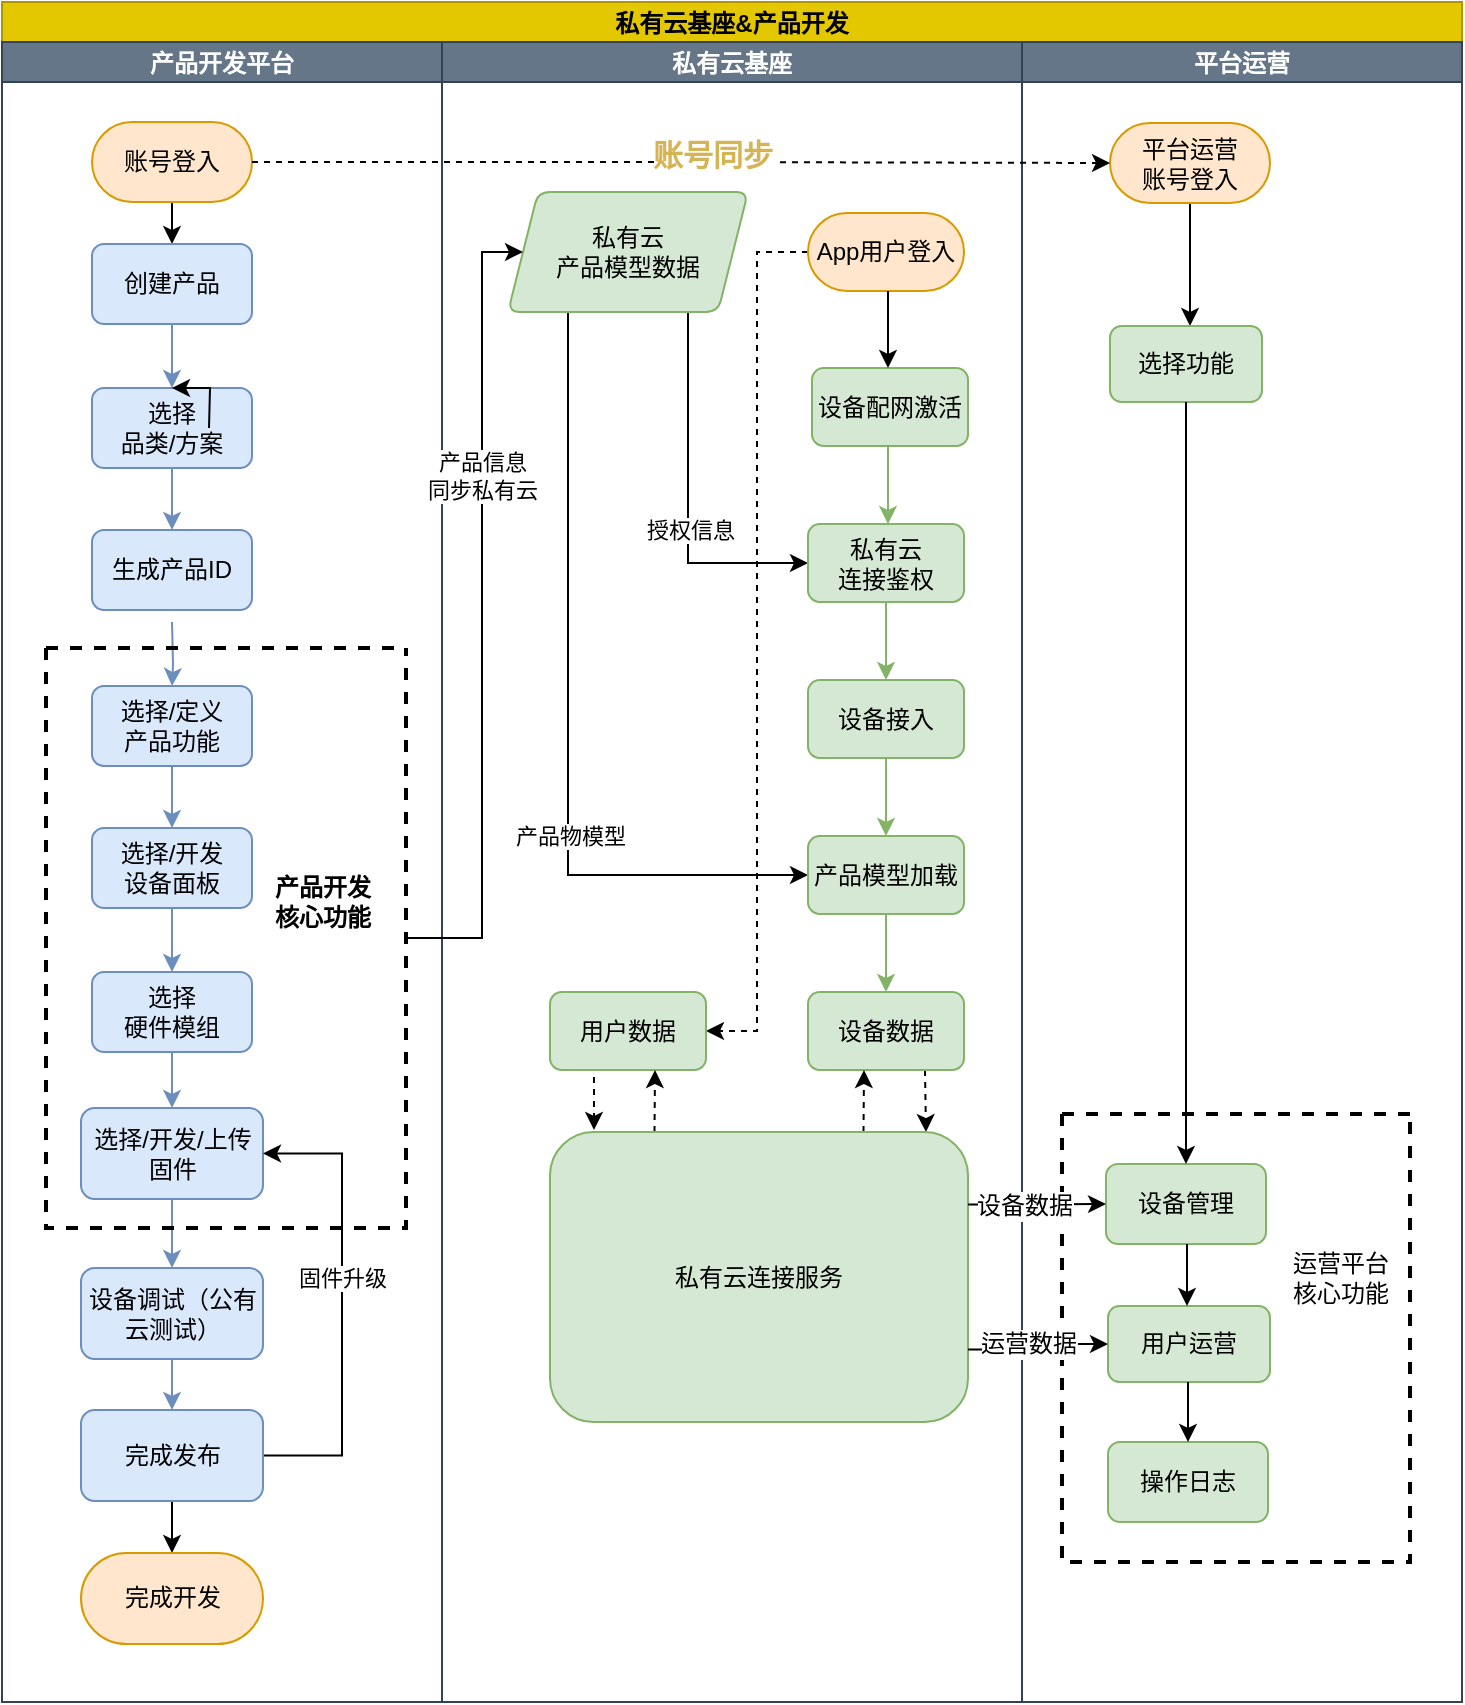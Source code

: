 <mxfile version="20.2.7" type="github">
  <diagram id="4pMfo4Tj7jwU8pwmVwXa" name="第 1 页">
    <mxGraphModel dx="1426" dy="825" grid="1" gridSize="10" guides="1" tooltips="1" connect="1" arrows="1" fold="1" page="1" pageScale="1" pageWidth="827" pageHeight="1169" math="0" shadow="0">
      <root>
        <mxCell id="0" />
        <mxCell id="1" parent="0" />
        <mxCell id="jnLLRgTsQGQw54i5Eg0a-1" value="私有云基座&amp;产品开发" style="swimlane;childLayout=stackLayout;resizeParent=1;resizeParentMax=0;startSize=20;fillColor=#e3c800;fontColor=#000000;strokeColor=#B09500;" vertex="1" parent="1">
          <mxGeometry width="730" height="850" as="geometry">
            <mxRectangle x="50" y="30" width="70" height="30" as="alternateBounds" />
          </mxGeometry>
        </mxCell>
        <mxCell id="jnLLRgTsQGQw54i5Eg0a-10" value="产品开发平台" style="swimlane;startSize=20;fillColor=#647687;fontColor=#ffffff;strokeColor=#314354;" vertex="1" parent="jnLLRgTsQGQw54i5Eg0a-1">
          <mxGeometry y="20" width="220" height="830" as="geometry">
            <mxRectangle y="20" width="40" height="460" as="alternateBounds" />
          </mxGeometry>
        </mxCell>
        <mxCell id="jnLLRgTsQGQw54i5Eg0a-11" value="" style="edgeStyle=orthogonalEdgeStyle;rounded=0;orthogonalLoop=1;jettySize=auto;html=1;" edge="1" parent="jnLLRgTsQGQw54i5Eg0a-10" source="jnLLRgTsQGQw54i5Eg0a-12" target="jnLLRgTsQGQw54i5Eg0a-14">
          <mxGeometry relative="1" as="geometry" />
        </mxCell>
        <mxCell id="jnLLRgTsQGQw54i5Eg0a-12" value="账号登入" style="rounded=1;whiteSpace=wrap;html=1;arcSize=50;fillColor=#ffe6cc;strokeColor=#d79b00;" vertex="1" parent="jnLLRgTsQGQw54i5Eg0a-10">
          <mxGeometry x="45" y="40" width="80" height="40" as="geometry" />
        </mxCell>
        <mxCell id="jnLLRgTsQGQw54i5Eg0a-13" value="" style="edgeStyle=orthogonalEdgeStyle;rounded=0;orthogonalLoop=1;jettySize=auto;html=1;fillColor=#dae8fc;strokeColor=#6c8ebf;" edge="1" parent="jnLLRgTsQGQw54i5Eg0a-10" source="jnLLRgTsQGQw54i5Eg0a-14" target="jnLLRgTsQGQw54i5Eg0a-16">
          <mxGeometry relative="1" as="geometry" />
        </mxCell>
        <mxCell id="jnLLRgTsQGQw54i5Eg0a-14" value="创建产品" style="rounded=1;whiteSpace=wrap;html=1;fillColor=#dae8fc;strokeColor=#6c8ebf;" vertex="1" parent="jnLLRgTsQGQw54i5Eg0a-10">
          <mxGeometry x="45" y="101" width="80" height="40" as="geometry" />
        </mxCell>
        <mxCell id="jnLLRgTsQGQw54i5Eg0a-15" value="" style="edgeStyle=orthogonalEdgeStyle;rounded=0;orthogonalLoop=1;jettySize=auto;html=1;fillColor=#dae8fc;strokeColor=#6c8ebf;" edge="1" parent="jnLLRgTsQGQw54i5Eg0a-10" source="jnLLRgTsQGQw54i5Eg0a-16" target="jnLLRgTsQGQw54i5Eg0a-18">
          <mxGeometry relative="1" as="geometry" />
        </mxCell>
        <mxCell id="jnLLRgTsQGQw54i5Eg0a-16" value="选择&lt;br&gt;品类/方案" style="whiteSpace=wrap;html=1;rounded=1;fillColor=#dae8fc;strokeColor=#6c8ebf;" vertex="1" parent="jnLLRgTsQGQw54i5Eg0a-10">
          <mxGeometry x="45" y="173" width="80" height="40" as="geometry" />
        </mxCell>
        <mxCell id="jnLLRgTsQGQw54i5Eg0a-17" value="" style="edgeStyle=orthogonalEdgeStyle;rounded=0;orthogonalLoop=1;jettySize=auto;html=1;fillColor=#dae8fc;strokeColor=#6c8ebf;" edge="1" parent="jnLLRgTsQGQw54i5Eg0a-10" target="jnLLRgTsQGQw54i5Eg0a-20">
          <mxGeometry relative="1" as="geometry">
            <mxPoint x="85" y="290" as="sourcePoint" />
          </mxGeometry>
        </mxCell>
        <mxCell id="jnLLRgTsQGQw54i5Eg0a-18" value="生成产品ID" style="whiteSpace=wrap;html=1;rounded=1;fillColor=#dae8fc;strokeColor=#6c8ebf;" vertex="1" parent="jnLLRgTsQGQw54i5Eg0a-10">
          <mxGeometry x="45" y="244" width="80" height="40" as="geometry" />
        </mxCell>
        <mxCell id="jnLLRgTsQGQw54i5Eg0a-19" value="" style="edgeStyle=orthogonalEdgeStyle;rounded=0;orthogonalLoop=1;jettySize=auto;html=1;fillColor=#dae8fc;strokeColor=#6c8ebf;" edge="1" parent="jnLLRgTsQGQw54i5Eg0a-10" source="jnLLRgTsQGQw54i5Eg0a-20" target="jnLLRgTsQGQw54i5Eg0a-21">
          <mxGeometry relative="1" as="geometry" />
        </mxCell>
        <mxCell id="jnLLRgTsQGQw54i5Eg0a-20" value="选择/定义&lt;br&gt;产品功能" style="whiteSpace=wrap;html=1;rounded=1;fillColor=#dae8fc;strokeColor=#6c8ebf;" vertex="1" parent="jnLLRgTsQGQw54i5Eg0a-10">
          <mxGeometry x="45" y="322" width="80" height="40" as="geometry" />
        </mxCell>
        <mxCell id="jnLLRgTsQGQw54i5Eg0a-21" value="选择/开发&lt;br&gt;设备面板" style="whiteSpace=wrap;html=1;rounded=1;fillColor=#dae8fc;strokeColor=#6c8ebf;" vertex="1" parent="jnLLRgTsQGQw54i5Eg0a-10">
          <mxGeometry x="45" y="393" width="80" height="40" as="geometry" />
        </mxCell>
        <mxCell id="jnLLRgTsQGQw54i5Eg0a-22" value="" style="edgeStyle=orthogonalEdgeStyle;rounded=0;orthogonalLoop=1;jettySize=auto;html=1;fillColor=#dae8fc;strokeColor=#6c8ebf;" edge="1" parent="jnLLRgTsQGQw54i5Eg0a-10" source="jnLLRgTsQGQw54i5Eg0a-23" target="jnLLRgTsQGQw54i5Eg0a-25">
          <mxGeometry relative="1" as="geometry" />
        </mxCell>
        <mxCell id="jnLLRgTsQGQw54i5Eg0a-23" value="选择&lt;br&gt;硬件模组" style="whiteSpace=wrap;html=1;rounded=1;fillColor=#dae8fc;strokeColor=#6c8ebf;" vertex="1" parent="jnLLRgTsQGQw54i5Eg0a-10">
          <mxGeometry x="45" y="465" width="80" height="40" as="geometry" />
        </mxCell>
        <mxCell id="jnLLRgTsQGQw54i5Eg0a-24" value="" style="edgeStyle=orthogonalEdgeStyle;rounded=0;orthogonalLoop=1;jettySize=auto;html=1;fillColor=#dae8fc;strokeColor=#6c8ebf;" edge="1" parent="jnLLRgTsQGQw54i5Eg0a-10" source="jnLLRgTsQGQw54i5Eg0a-21" target="jnLLRgTsQGQw54i5Eg0a-23">
          <mxGeometry relative="1" as="geometry" />
        </mxCell>
        <mxCell id="jnLLRgTsQGQw54i5Eg0a-25" value="选择/开发/上传固件" style="whiteSpace=wrap;html=1;rounded=1;fillColor=#dae8fc;strokeColor=#6c8ebf;" vertex="1" parent="jnLLRgTsQGQw54i5Eg0a-10">
          <mxGeometry x="39.5" y="533" width="91" height="45.5" as="geometry" />
        </mxCell>
        <mxCell id="jnLLRgTsQGQw54i5Eg0a-26" value="设备调试（公有云测试）" style="whiteSpace=wrap;html=1;rounded=1;fillColor=#dae8fc;strokeColor=#6c8ebf;" vertex="1" parent="jnLLRgTsQGQw54i5Eg0a-10">
          <mxGeometry x="39.5" y="613" width="91" height="45.5" as="geometry" />
        </mxCell>
        <mxCell id="jnLLRgTsQGQw54i5Eg0a-27" value="" style="edgeStyle=orthogonalEdgeStyle;rounded=0;orthogonalLoop=1;jettySize=auto;html=1;fillColor=#dae8fc;strokeColor=#6c8ebf;" edge="1" parent="jnLLRgTsQGQw54i5Eg0a-10" source="jnLLRgTsQGQw54i5Eg0a-25" target="jnLLRgTsQGQw54i5Eg0a-26">
          <mxGeometry relative="1" as="geometry" />
        </mxCell>
        <mxCell id="jnLLRgTsQGQw54i5Eg0a-28" value="" style="edgeStyle=orthogonalEdgeStyle;rounded=0;orthogonalLoop=1;jettySize=auto;html=1;" edge="1" parent="jnLLRgTsQGQw54i5Eg0a-10" source="jnLLRgTsQGQw54i5Eg0a-31" target="jnLLRgTsQGQw54i5Eg0a-33">
          <mxGeometry relative="1" as="geometry" />
        </mxCell>
        <mxCell id="jnLLRgTsQGQw54i5Eg0a-29" style="edgeStyle=orthogonalEdgeStyle;rounded=0;orthogonalLoop=1;jettySize=auto;html=1;exitX=1;exitY=0.5;exitDx=0;exitDy=0;entryX=1;entryY=0.5;entryDx=0;entryDy=0;" edge="1" parent="jnLLRgTsQGQw54i5Eg0a-10" source="jnLLRgTsQGQw54i5Eg0a-31" target="jnLLRgTsQGQw54i5Eg0a-25">
          <mxGeometry relative="1" as="geometry">
            <Array as="points">
              <mxPoint x="170" y="707" />
              <mxPoint x="170" y="556" />
            </Array>
          </mxGeometry>
        </mxCell>
        <mxCell id="jnLLRgTsQGQw54i5Eg0a-30" value="固件升级" style="edgeLabel;html=1;align=center;verticalAlign=middle;resizable=0;points=[];" vertex="1" connectable="0" parent="jnLLRgTsQGQw54i5Eg0a-29">
          <mxGeometry x="0.118" y="-1" relative="1" as="geometry">
            <mxPoint x="-1" as="offset" />
          </mxGeometry>
        </mxCell>
        <mxCell id="jnLLRgTsQGQw54i5Eg0a-31" value="完成发布" style="whiteSpace=wrap;html=1;rounded=1;fillColor=#dae8fc;strokeColor=#6c8ebf;" vertex="1" parent="jnLLRgTsQGQw54i5Eg0a-10">
          <mxGeometry x="39.5" y="684" width="91" height="45.5" as="geometry" />
        </mxCell>
        <mxCell id="jnLLRgTsQGQw54i5Eg0a-32" value="" style="edgeStyle=orthogonalEdgeStyle;rounded=0;orthogonalLoop=1;jettySize=auto;html=1;fillColor=#dae8fc;strokeColor=#6c8ebf;" edge="1" parent="jnLLRgTsQGQw54i5Eg0a-10" source="jnLLRgTsQGQw54i5Eg0a-26" target="jnLLRgTsQGQw54i5Eg0a-31">
          <mxGeometry relative="1" as="geometry" />
        </mxCell>
        <mxCell id="jnLLRgTsQGQw54i5Eg0a-33" value="完成开发" style="whiteSpace=wrap;html=1;rounded=1;arcSize=50;fillColor=#ffe6cc;strokeColor=#d79b00;" vertex="1" parent="jnLLRgTsQGQw54i5Eg0a-10">
          <mxGeometry x="39.5" y="755.5" width="91" height="45.5" as="geometry" />
        </mxCell>
        <mxCell id="jnLLRgTsQGQw54i5Eg0a-34" value="" style="swimlane;startSize=0;fillColor=none;strokeWidth=2;dashed=1;" vertex="1" parent="jnLLRgTsQGQw54i5Eg0a-10">
          <mxGeometry x="22" y="303" width="180" height="290" as="geometry">
            <mxRectangle x="22" y="303" width="50" height="40" as="alternateBounds" />
          </mxGeometry>
        </mxCell>
        <mxCell id="jnLLRgTsQGQw54i5Eg0a-35" value="产品开发&lt;br&gt;核心功能" style="text;html=1;align=center;verticalAlign=middle;resizable=0;points=[];autosize=1;strokeColor=none;fillColor=none;fontStyle=1" vertex="1" parent="jnLLRgTsQGQw54i5Eg0a-34">
          <mxGeometry x="103" y="107" width="70" height="40" as="geometry" />
        </mxCell>
        <mxCell id="jnLLRgTsQGQw54i5Eg0a-36" value="私有云基座" style="swimlane;startSize=20;fillColor=#647687;fontColor=#ffffff;strokeColor=#314354;" vertex="1" parent="jnLLRgTsQGQw54i5Eg0a-1">
          <mxGeometry x="220" y="20" width="290" height="830" as="geometry">
            <mxRectangle x="350" y="20" width="40" height="830" as="alternateBounds" />
          </mxGeometry>
        </mxCell>
        <mxCell id="jnLLRgTsQGQw54i5Eg0a-37" style="edgeStyle=elbowEdgeStyle;rounded=0;orthogonalLoop=1;jettySize=auto;html=1;exitX=0.75;exitY=1;exitDx=0;exitDy=0;" edge="1" parent="jnLLRgTsQGQw54i5Eg0a-36" source="jnLLRgTsQGQw54i5Eg0a-41" target="jnLLRgTsQGQw54i5Eg0a-45">
          <mxGeometry relative="1" as="geometry">
            <Array as="points">
              <mxPoint x="123" y="155" />
            </Array>
          </mxGeometry>
        </mxCell>
        <mxCell id="jnLLRgTsQGQw54i5Eg0a-38" value="授权信息" style="edgeLabel;html=1;align=center;verticalAlign=middle;resizable=0;points=[];" vertex="1" connectable="0" parent="jnLLRgTsQGQw54i5Eg0a-37">
          <mxGeometry x="0.175" y="1" relative="1" as="geometry">
            <mxPoint as="offset" />
          </mxGeometry>
        </mxCell>
        <mxCell id="jnLLRgTsQGQw54i5Eg0a-39" style="edgeStyle=elbowEdgeStyle;rounded=0;orthogonalLoop=1;jettySize=auto;html=1;exitX=0.25;exitY=1;exitDx=0;exitDy=0;entryX=0;entryY=0.5;entryDx=0;entryDy=0;" edge="1" parent="jnLLRgTsQGQw54i5Eg0a-36" source="jnLLRgTsQGQw54i5Eg0a-41" target="jnLLRgTsQGQw54i5Eg0a-49">
          <mxGeometry relative="1" as="geometry">
            <Array as="points">
              <mxPoint x="63" y="185" />
            </Array>
          </mxGeometry>
        </mxCell>
        <mxCell id="jnLLRgTsQGQw54i5Eg0a-40" value="产品物模型" style="edgeLabel;html=1;align=center;verticalAlign=middle;resizable=0;points=[];" vertex="1" connectable="0" parent="jnLLRgTsQGQw54i5Eg0a-39">
          <mxGeometry x="0.305" y="1" relative="1" as="geometry">
            <mxPoint as="offset" />
          </mxGeometry>
        </mxCell>
        <mxCell id="jnLLRgTsQGQw54i5Eg0a-41" value="私有云&lt;br&gt;产品模型数据" style="shape=parallelogram;html=1;strokeWidth=1;perimeter=parallelogramPerimeter;whiteSpace=wrap;rounded=1;arcSize=12;size=0.125;fillColor=#d5e8d4;strokeColor=#82b366;" vertex="1" parent="jnLLRgTsQGQw54i5Eg0a-36">
          <mxGeometry x="33" y="75" width="120" height="60" as="geometry" />
        </mxCell>
        <mxCell id="jnLLRgTsQGQw54i5Eg0a-42" style="edgeStyle=elbowEdgeStyle;rounded=0;orthogonalLoop=1;jettySize=auto;html=1;exitX=0;exitY=0.5;exitDx=0;exitDy=0;dashed=1;" edge="1" parent="jnLLRgTsQGQw54i5Eg0a-36" source="jnLLRgTsQGQw54i5Eg0a-43" target="jnLLRgTsQGQw54i5Eg0a-53">
          <mxGeometry relative="1" as="geometry" />
        </mxCell>
        <mxCell id="jnLLRgTsQGQw54i5Eg0a-43" value="App用户登入" style="rounded=1;whiteSpace=wrap;html=1;strokeWidth=1;fillColor=#ffe6cc;arcSize=50;strokeColor=#d79b00;" vertex="1" parent="jnLLRgTsQGQw54i5Eg0a-36">
          <mxGeometry x="183" y="85.5" width="78" height="39" as="geometry" />
        </mxCell>
        <mxCell id="jnLLRgTsQGQw54i5Eg0a-44" value="" style="edgeStyle=elbowEdgeStyle;rounded=0;orthogonalLoop=1;jettySize=auto;html=1;fillColor=#d5e8d4;strokeColor=#82b366;" edge="1" parent="jnLLRgTsQGQw54i5Eg0a-36" source="jnLLRgTsQGQw54i5Eg0a-45" target="jnLLRgTsQGQw54i5Eg0a-47">
          <mxGeometry relative="1" as="geometry" />
        </mxCell>
        <mxCell id="jnLLRgTsQGQw54i5Eg0a-45" value="私有云&lt;br&gt;连接鉴权" style="rounded=1;whiteSpace=wrap;html=1;strokeWidth=1;fillColor=#d5e8d4;strokeColor=#82b366;" vertex="1" parent="jnLLRgTsQGQw54i5Eg0a-36">
          <mxGeometry x="183" y="241" width="78" height="39" as="geometry" />
        </mxCell>
        <mxCell id="jnLLRgTsQGQw54i5Eg0a-46" value="" style="edgeStyle=elbowEdgeStyle;rounded=0;orthogonalLoop=1;jettySize=auto;html=1;fillColor=#d5e8d4;strokeColor=#82b366;" edge="1" parent="jnLLRgTsQGQw54i5Eg0a-36" source="jnLLRgTsQGQw54i5Eg0a-47" target="jnLLRgTsQGQw54i5Eg0a-49">
          <mxGeometry relative="1" as="geometry" />
        </mxCell>
        <mxCell id="jnLLRgTsQGQw54i5Eg0a-47" value="设备接入" style="rounded=1;whiteSpace=wrap;html=1;strokeWidth=1;fillColor=#d5e8d4;strokeColor=#82b366;" vertex="1" parent="jnLLRgTsQGQw54i5Eg0a-36">
          <mxGeometry x="183" y="319" width="78" height="39" as="geometry" />
        </mxCell>
        <mxCell id="jnLLRgTsQGQw54i5Eg0a-48" value="" style="edgeStyle=elbowEdgeStyle;rounded=0;orthogonalLoop=1;jettySize=auto;html=1;fillColor=#d5e8d4;strokeColor=#82b366;" edge="1" parent="jnLLRgTsQGQw54i5Eg0a-36" source="jnLLRgTsQGQw54i5Eg0a-49" target="jnLLRgTsQGQw54i5Eg0a-51">
          <mxGeometry relative="1" as="geometry" />
        </mxCell>
        <mxCell id="jnLLRgTsQGQw54i5Eg0a-49" value="产品模型加载" style="rounded=1;whiteSpace=wrap;html=1;strokeWidth=1;fillColor=#d5e8d4;strokeColor=#82b366;" vertex="1" parent="jnLLRgTsQGQw54i5Eg0a-36">
          <mxGeometry x="183" y="397" width="78" height="39" as="geometry" />
        </mxCell>
        <mxCell id="jnLLRgTsQGQw54i5Eg0a-50" style="edgeStyle=elbowEdgeStyle;rounded=0;orthogonalLoop=1;jettySize=auto;html=1;exitX=0.75;exitY=1;exitDx=0;exitDy=0;entryX=0.904;entryY=0;entryDx=0;entryDy=0;entryPerimeter=0;dashed=1;" edge="1" parent="jnLLRgTsQGQw54i5Eg0a-36" source="jnLLRgTsQGQw54i5Eg0a-51" target="jnLLRgTsQGQw54i5Eg0a-56">
          <mxGeometry relative="1" as="geometry" />
        </mxCell>
        <mxCell id="jnLLRgTsQGQw54i5Eg0a-51" value="设备数据" style="rounded=1;whiteSpace=wrap;html=1;strokeWidth=1;fillColor=#d5e8d4;strokeColor=#82b366;" vertex="1" parent="jnLLRgTsQGQw54i5Eg0a-36">
          <mxGeometry x="183" y="475" width="78" height="39" as="geometry" />
        </mxCell>
        <mxCell id="jnLLRgTsQGQw54i5Eg0a-52" style="edgeStyle=elbowEdgeStyle;rounded=0;orthogonalLoop=1;jettySize=auto;html=1;exitX=0.25;exitY=1;exitDx=0;exitDy=0;entryX=0.105;entryY=-0.007;entryDx=0;entryDy=0;entryPerimeter=0;dashed=1;" edge="1" parent="jnLLRgTsQGQw54i5Eg0a-36" source="jnLLRgTsQGQw54i5Eg0a-53" target="jnLLRgTsQGQw54i5Eg0a-56">
          <mxGeometry relative="1" as="geometry">
            <Array as="points">
              <mxPoint x="76" y="535" />
            </Array>
          </mxGeometry>
        </mxCell>
        <mxCell id="jnLLRgTsQGQw54i5Eg0a-53" value="用户数据" style="rounded=1;whiteSpace=wrap;html=1;strokeWidth=1;fillColor=#d5e8d4;strokeColor=#82b366;" vertex="1" parent="jnLLRgTsQGQw54i5Eg0a-36">
          <mxGeometry x="54" y="475" width="78" height="39" as="geometry" />
        </mxCell>
        <mxCell id="jnLLRgTsQGQw54i5Eg0a-54" style="edgeStyle=elbowEdgeStyle;rounded=0;orthogonalLoop=1;jettySize=auto;html=1;exitX=0.75;exitY=0;exitDx=0;exitDy=0;dashed=1;" edge="1" parent="jnLLRgTsQGQw54i5Eg0a-36" source="jnLLRgTsQGQw54i5Eg0a-56" target="jnLLRgTsQGQw54i5Eg0a-51">
          <mxGeometry relative="1" as="geometry" />
        </mxCell>
        <mxCell id="jnLLRgTsQGQw54i5Eg0a-55" style="edgeStyle=elbowEdgeStyle;rounded=0;orthogonalLoop=1;jettySize=auto;html=1;exitX=0.25;exitY=0;exitDx=0;exitDy=0;dashed=1;" edge="1" parent="jnLLRgTsQGQw54i5Eg0a-36" source="jnLLRgTsQGQw54i5Eg0a-56" target="jnLLRgTsQGQw54i5Eg0a-53">
          <mxGeometry relative="1" as="geometry" />
        </mxCell>
        <mxCell id="jnLLRgTsQGQw54i5Eg0a-56" value="私有云连接服务" style="rounded=1;whiteSpace=wrap;html=1;strokeWidth=1;fillColor=#d5e8d4;strokeColor=#82b366;" vertex="1" parent="jnLLRgTsQGQw54i5Eg0a-36">
          <mxGeometry x="54" y="545" width="209" height="145" as="geometry" />
        </mxCell>
        <mxCell id="jnLLRgTsQGQw54i5Eg0a-57" value="设备配网激活" style="rounded=1;whiteSpace=wrap;html=1;strokeWidth=1;fillColor=#d5e8d4;strokeColor=#82b366;" vertex="1" parent="jnLLRgTsQGQw54i5Eg0a-36">
          <mxGeometry x="185" y="163" width="78" height="39" as="geometry" />
        </mxCell>
        <mxCell id="jnLLRgTsQGQw54i5Eg0a-58" value="" style="edgeStyle=elbowEdgeStyle;rounded=0;orthogonalLoop=1;jettySize=auto;html=1;" edge="1" parent="jnLLRgTsQGQw54i5Eg0a-36" source="jnLLRgTsQGQw54i5Eg0a-43" target="jnLLRgTsQGQw54i5Eg0a-57">
          <mxGeometry relative="1" as="geometry" />
        </mxCell>
        <mxCell id="jnLLRgTsQGQw54i5Eg0a-59" value="" style="edgeStyle=elbowEdgeStyle;rounded=0;orthogonalLoop=1;jettySize=auto;html=1;fillColor=#d5e8d4;strokeColor=#82b366;" edge="1" parent="jnLLRgTsQGQw54i5Eg0a-36" source="jnLLRgTsQGQw54i5Eg0a-57" target="jnLLRgTsQGQw54i5Eg0a-45">
          <mxGeometry relative="1" as="geometry" />
        </mxCell>
        <mxCell id="jnLLRgTsQGQw54i5Eg0a-60" value="平台运营" style="swimlane;startSize=20;fillColor=#647687;fontColor=#ffffff;strokeColor=#314354;" vertex="1" parent="jnLLRgTsQGQw54i5Eg0a-1">
          <mxGeometry x="510" y="20" width="220" height="830" as="geometry">
            <mxRectangle x="240" y="20" width="40" height="460" as="alternateBounds" />
          </mxGeometry>
        </mxCell>
        <mxCell id="jnLLRgTsQGQw54i5Eg0a-61" style="edgeStyle=elbowEdgeStyle;rounded=0;orthogonalLoop=1;jettySize=auto;html=1;exitX=0.5;exitY=1;exitDx=0;exitDy=0;fontSize=15;fontColor=#D4B455;" edge="1" parent="jnLLRgTsQGQw54i5Eg0a-60" source="jnLLRgTsQGQw54i5Eg0a-62" target="jnLLRgTsQGQw54i5Eg0a-63">
          <mxGeometry relative="1" as="geometry" />
        </mxCell>
        <mxCell id="jnLLRgTsQGQw54i5Eg0a-62" value="平台运营&lt;br&gt;账号登入" style="rounded=1;whiteSpace=wrap;html=1;arcSize=50;fillColor=#ffe6cc;strokeColor=#d79b00;fontSize=12;" vertex="1" parent="jnLLRgTsQGQw54i5Eg0a-60">
          <mxGeometry x="44" y="40.5" width="80" height="40" as="geometry" />
        </mxCell>
        <mxCell id="jnLLRgTsQGQw54i5Eg0a-63" value="&lt;font color=&quot;#000000&quot; style=&quot;font-size: 12px;&quot;&gt;选择功能&lt;/font&gt;" style="rounded=1;whiteSpace=wrap;html=1;fontSize=12;strokeWidth=1;fillColor=#d5e8d4;strokeColor=#82b366;" vertex="1" parent="jnLLRgTsQGQw54i5Eg0a-60">
          <mxGeometry x="44" y="142" width="76" height="38" as="geometry" />
        </mxCell>
        <mxCell id="jnLLRgTsQGQw54i5Eg0a-64" value="&lt;font color=&quot;#000000&quot; style=&quot;font-size: 12px;&quot;&gt;设备管理&lt;/font&gt;" style="rounded=1;whiteSpace=wrap;html=1;fontSize=12;strokeWidth=1;fillColor=#d5e8d4;strokeColor=#82b366;" vertex="1" parent="jnLLRgTsQGQw54i5Eg0a-60">
          <mxGeometry x="42" y="561" width="80" height="40" as="geometry" />
        </mxCell>
        <mxCell id="jnLLRgTsQGQw54i5Eg0a-65" value="" style="edgeStyle=elbowEdgeStyle;rounded=0;orthogonalLoop=1;jettySize=auto;html=1;fontSize=15;fontColor=#000000;" edge="1" parent="jnLLRgTsQGQw54i5Eg0a-60" source="jnLLRgTsQGQw54i5Eg0a-63" target="jnLLRgTsQGQw54i5Eg0a-64">
          <mxGeometry relative="1" as="geometry" />
        </mxCell>
        <mxCell id="jnLLRgTsQGQw54i5Eg0a-66" value="&lt;font color=&quot;#000000&quot; style=&quot;font-size: 12px;&quot;&gt;操作日志&lt;/font&gt;" style="rounded=1;whiteSpace=wrap;html=1;fontSize=12;strokeWidth=1;fillColor=#d5e8d4;strokeColor=#82b366;" vertex="1" parent="jnLLRgTsQGQw54i5Eg0a-60">
          <mxGeometry x="43" y="700" width="80" height="40" as="geometry" />
        </mxCell>
        <mxCell id="jnLLRgTsQGQw54i5Eg0a-67" value="&lt;font color=&quot;#000000&quot; style=&quot;font-size: 12px;&quot;&gt;用户运营&lt;/font&gt;" style="rounded=1;whiteSpace=wrap;html=1;fontSize=12;strokeWidth=1;fillColor=#d5e8d4;strokeColor=#82b366;" vertex="1" parent="jnLLRgTsQGQw54i5Eg0a-60">
          <mxGeometry x="43" y="632" width="81" height="38" as="geometry" />
        </mxCell>
        <mxCell id="jnLLRgTsQGQw54i5Eg0a-68" value="" style="edgeStyle=elbowEdgeStyle;rounded=0;orthogonalLoop=1;jettySize=auto;html=1;fontSize=15;fontColor=#000000;" edge="1" parent="jnLLRgTsQGQw54i5Eg0a-60" source="jnLLRgTsQGQw54i5Eg0a-64" target="jnLLRgTsQGQw54i5Eg0a-67">
          <mxGeometry relative="1" as="geometry" />
        </mxCell>
        <mxCell id="jnLLRgTsQGQw54i5Eg0a-69" value="" style="edgeStyle=elbowEdgeStyle;rounded=0;orthogonalLoop=1;jettySize=auto;html=1;fontSize=15;fontColor=#000000;" edge="1" parent="jnLLRgTsQGQw54i5Eg0a-60" source="jnLLRgTsQGQw54i5Eg0a-67" target="jnLLRgTsQGQw54i5Eg0a-66">
          <mxGeometry relative="1" as="geometry" />
        </mxCell>
        <mxCell id="jnLLRgTsQGQw54i5Eg0a-70" value="" style="swimlane;startSize=0;fontSize=12;fontColor=#000000;strokeWidth=2;fillColor=none;dashed=1;" vertex="1" parent="jnLLRgTsQGQw54i5Eg0a-60">
          <mxGeometry x="20" y="536" width="174" height="224" as="geometry">
            <mxRectangle x="20" y="536" width="50" height="40" as="alternateBounds" />
          </mxGeometry>
        </mxCell>
        <mxCell id="jnLLRgTsQGQw54i5Eg0a-71" value="运营平台&lt;br&gt;核心功能" style="text;html=1;align=center;verticalAlign=middle;resizable=0;points=[];autosize=1;strokeColor=none;fillColor=none;fontSize=12;fontColor=#000000;" vertex="1" parent="jnLLRgTsQGQw54i5Eg0a-70">
          <mxGeometry x="104" y="61.5" width="70" height="40" as="geometry" />
        </mxCell>
        <mxCell id="jnLLRgTsQGQw54i5Eg0a-72" value="" style="edgeStyle=orthogonalEdgeStyle;rounded=0;orthogonalLoop=1;jettySize=auto;html=1;" edge="1" parent="jnLLRgTsQGQw54i5Eg0a-1" target="jnLLRgTsQGQw54i5Eg0a-16">
          <mxGeometry relative="1" as="geometry">
            <mxPoint x="103.5" y="213" as="sourcePoint" />
          </mxGeometry>
        </mxCell>
        <mxCell id="jnLLRgTsQGQw54i5Eg0a-77" style="rounded=0;orthogonalLoop=1;jettySize=auto;html=1;exitX=1;exitY=0.5;exitDx=0;exitDy=0;edgeStyle=elbowEdgeStyle;entryX=0;entryY=0.5;entryDx=0;entryDy=0;" edge="1" parent="jnLLRgTsQGQw54i5Eg0a-1" source="jnLLRgTsQGQw54i5Eg0a-34" target="jnLLRgTsQGQw54i5Eg0a-41">
          <mxGeometry relative="1" as="geometry">
            <mxPoint x="420" y="120" as="targetPoint" />
            <Array as="points">
              <mxPoint x="240" y="290" />
              <mxPoint x="220" y="120" />
              <mxPoint x="360" y="270" />
              <mxPoint x="380" y="180" />
              <mxPoint x="400" y="200" />
              <mxPoint x="440" y="130" />
            </Array>
          </mxGeometry>
        </mxCell>
        <mxCell id="jnLLRgTsQGQw54i5Eg0a-78" value="产品信息&lt;br&gt;同步私有云" style="edgeLabel;html=1;align=center;verticalAlign=middle;resizable=0;points=[];" vertex="1" connectable="0" parent="jnLLRgTsQGQw54i5Eg0a-77">
          <mxGeometry x="0.339" relative="1" as="geometry">
            <mxPoint as="offset" />
          </mxGeometry>
        </mxCell>
        <mxCell id="jnLLRgTsQGQw54i5Eg0a-79" value="" style="edgeStyle=elbowEdgeStyle;rounded=0;orthogonalLoop=1;jettySize=auto;html=1;dashed=1;" edge="1" parent="jnLLRgTsQGQw54i5Eg0a-1" source="jnLLRgTsQGQw54i5Eg0a-12" target="jnLLRgTsQGQw54i5Eg0a-62">
          <mxGeometry relative="1" as="geometry" />
        </mxCell>
        <mxCell id="jnLLRgTsQGQw54i5Eg0a-80" value="账号同步" style="edgeLabel;html=1;align=center;verticalAlign=middle;resizable=0;points=[];fontSize=15;fontStyle=1;fontColor=#D4B455;" vertex="1" connectable="0" parent="jnLLRgTsQGQw54i5Eg0a-79">
          <mxGeometry x="0.072" y="5" relative="1" as="geometry">
            <mxPoint as="offset" />
          </mxGeometry>
        </mxCell>
        <mxCell id="jnLLRgTsQGQw54i5Eg0a-81" style="edgeStyle=elbowEdgeStyle;rounded=0;orthogonalLoop=1;jettySize=auto;html=1;exitX=1;exitY=0.25;exitDx=0;exitDy=0;entryX=0;entryY=0.5;entryDx=0;entryDy=0;fontSize=12;fontColor=#000000;" edge="1" parent="jnLLRgTsQGQw54i5Eg0a-1" source="jnLLRgTsQGQw54i5Eg0a-56" target="jnLLRgTsQGQw54i5Eg0a-64">
          <mxGeometry relative="1" as="geometry" />
        </mxCell>
        <mxCell id="jnLLRgTsQGQw54i5Eg0a-82" value="设备数据" style="edgeLabel;html=1;align=center;verticalAlign=middle;resizable=0;points=[];fontSize=12;fontColor=#000000;" vertex="1" connectable="0" parent="jnLLRgTsQGQw54i5Eg0a-81">
          <mxGeometry x="-0.329" relative="1" as="geometry">
            <mxPoint x="5" as="offset" />
          </mxGeometry>
        </mxCell>
        <mxCell id="jnLLRgTsQGQw54i5Eg0a-83" style="edgeStyle=elbowEdgeStyle;rounded=0;orthogonalLoop=1;jettySize=auto;html=1;exitX=1;exitY=0.75;exitDx=0;exitDy=0;entryX=0;entryY=0.5;entryDx=0;entryDy=0;fontSize=12;fontColor=#000000;" edge="1" parent="jnLLRgTsQGQw54i5Eg0a-1" source="jnLLRgTsQGQw54i5Eg0a-56" target="jnLLRgTsQGQw54i5Eg0a-67">
          <mxGeometry relative="1" as="geometry" />
        </mxCell>
        <mxCell id="jnLLRgTsQGQw54i5Eg0a-84" value="运营数据" style="edgeLabel;html=1;align=center;verticalAlign=middle;resizable=0;points=[];fontSize=12;fontColor=#000000;" vertex="1" connectable="0" parent="jnLLRgTsQGQw54i5Eg0a-83">
          <mxGeometry x="0.344" y="2" relative="1" as="geometry">
            <mxPoint x="-17" y="2" as="offset" />
          </mxGeometry>
        </mxCell>
      </root>
    </mxGraphModel>
  </diagram>
</mxfile>
